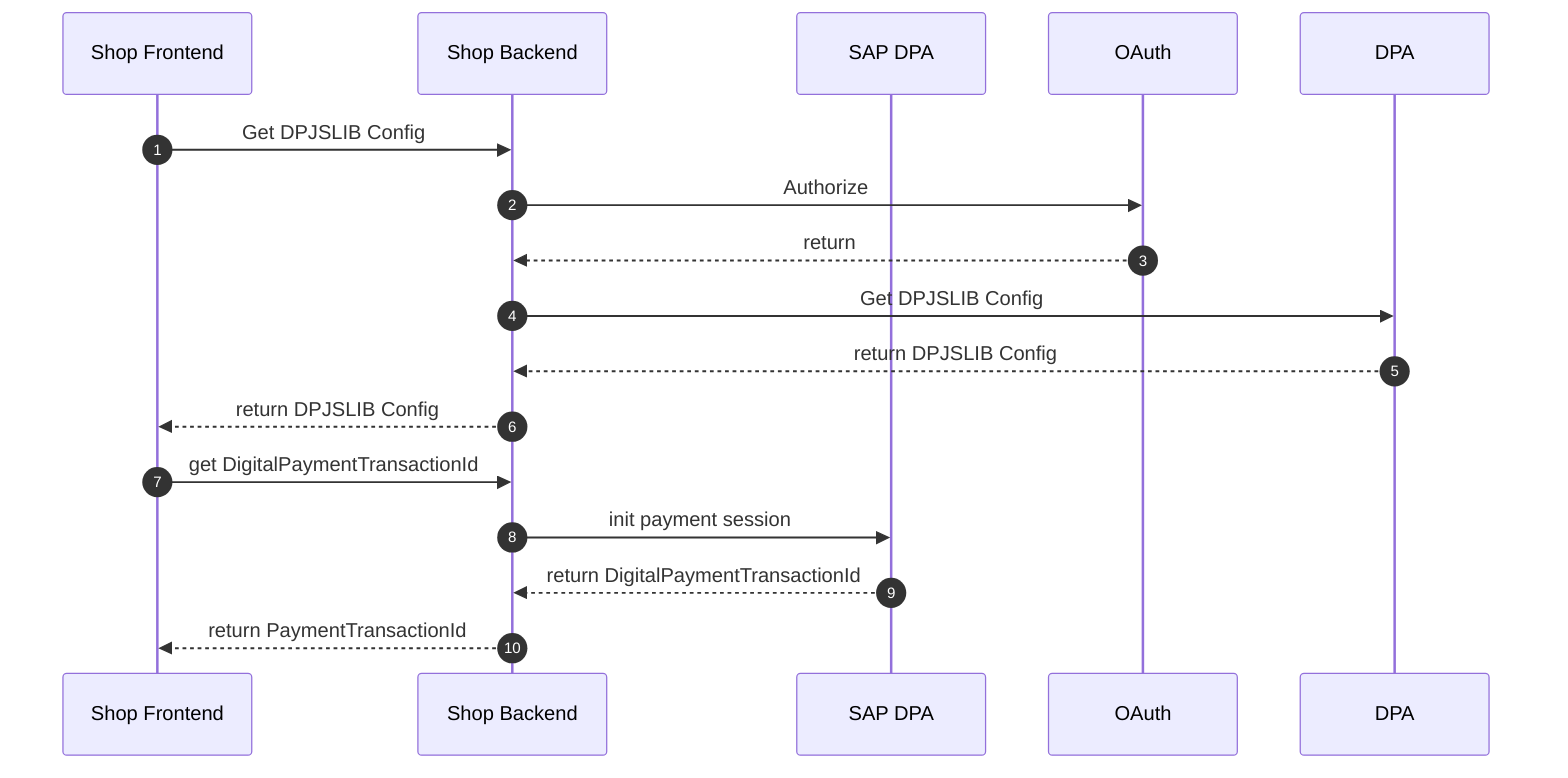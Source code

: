 sequenceDiagram
autonumber

participant Shop Frontend
participant Shop Backend
participant SAP DPA
participant OAuth

Shop Frontend ->> Shop Backend: Get DPJSLIB Config
Shop Backend ->> OAuth: Authorize
OAuth -->> Shop Backend: return
Shop Backend ->> DPA: Get DPJSLIB Config
DPA -->> Shop Backend: return DPJSLIB Config
Shop Backend -->> Shop Frontend: return DPJSLIB Config

Shop Frontend ->> Shop Backend: get DigitalPaymentTransactionId
Shop Backend ->> SAP DPA: init payment session
SAP DPA -->> Shop Backend: return DigitalPaymentTransactionId
Shop Backend -->> Shop Frontend: return PaymentTransactionId